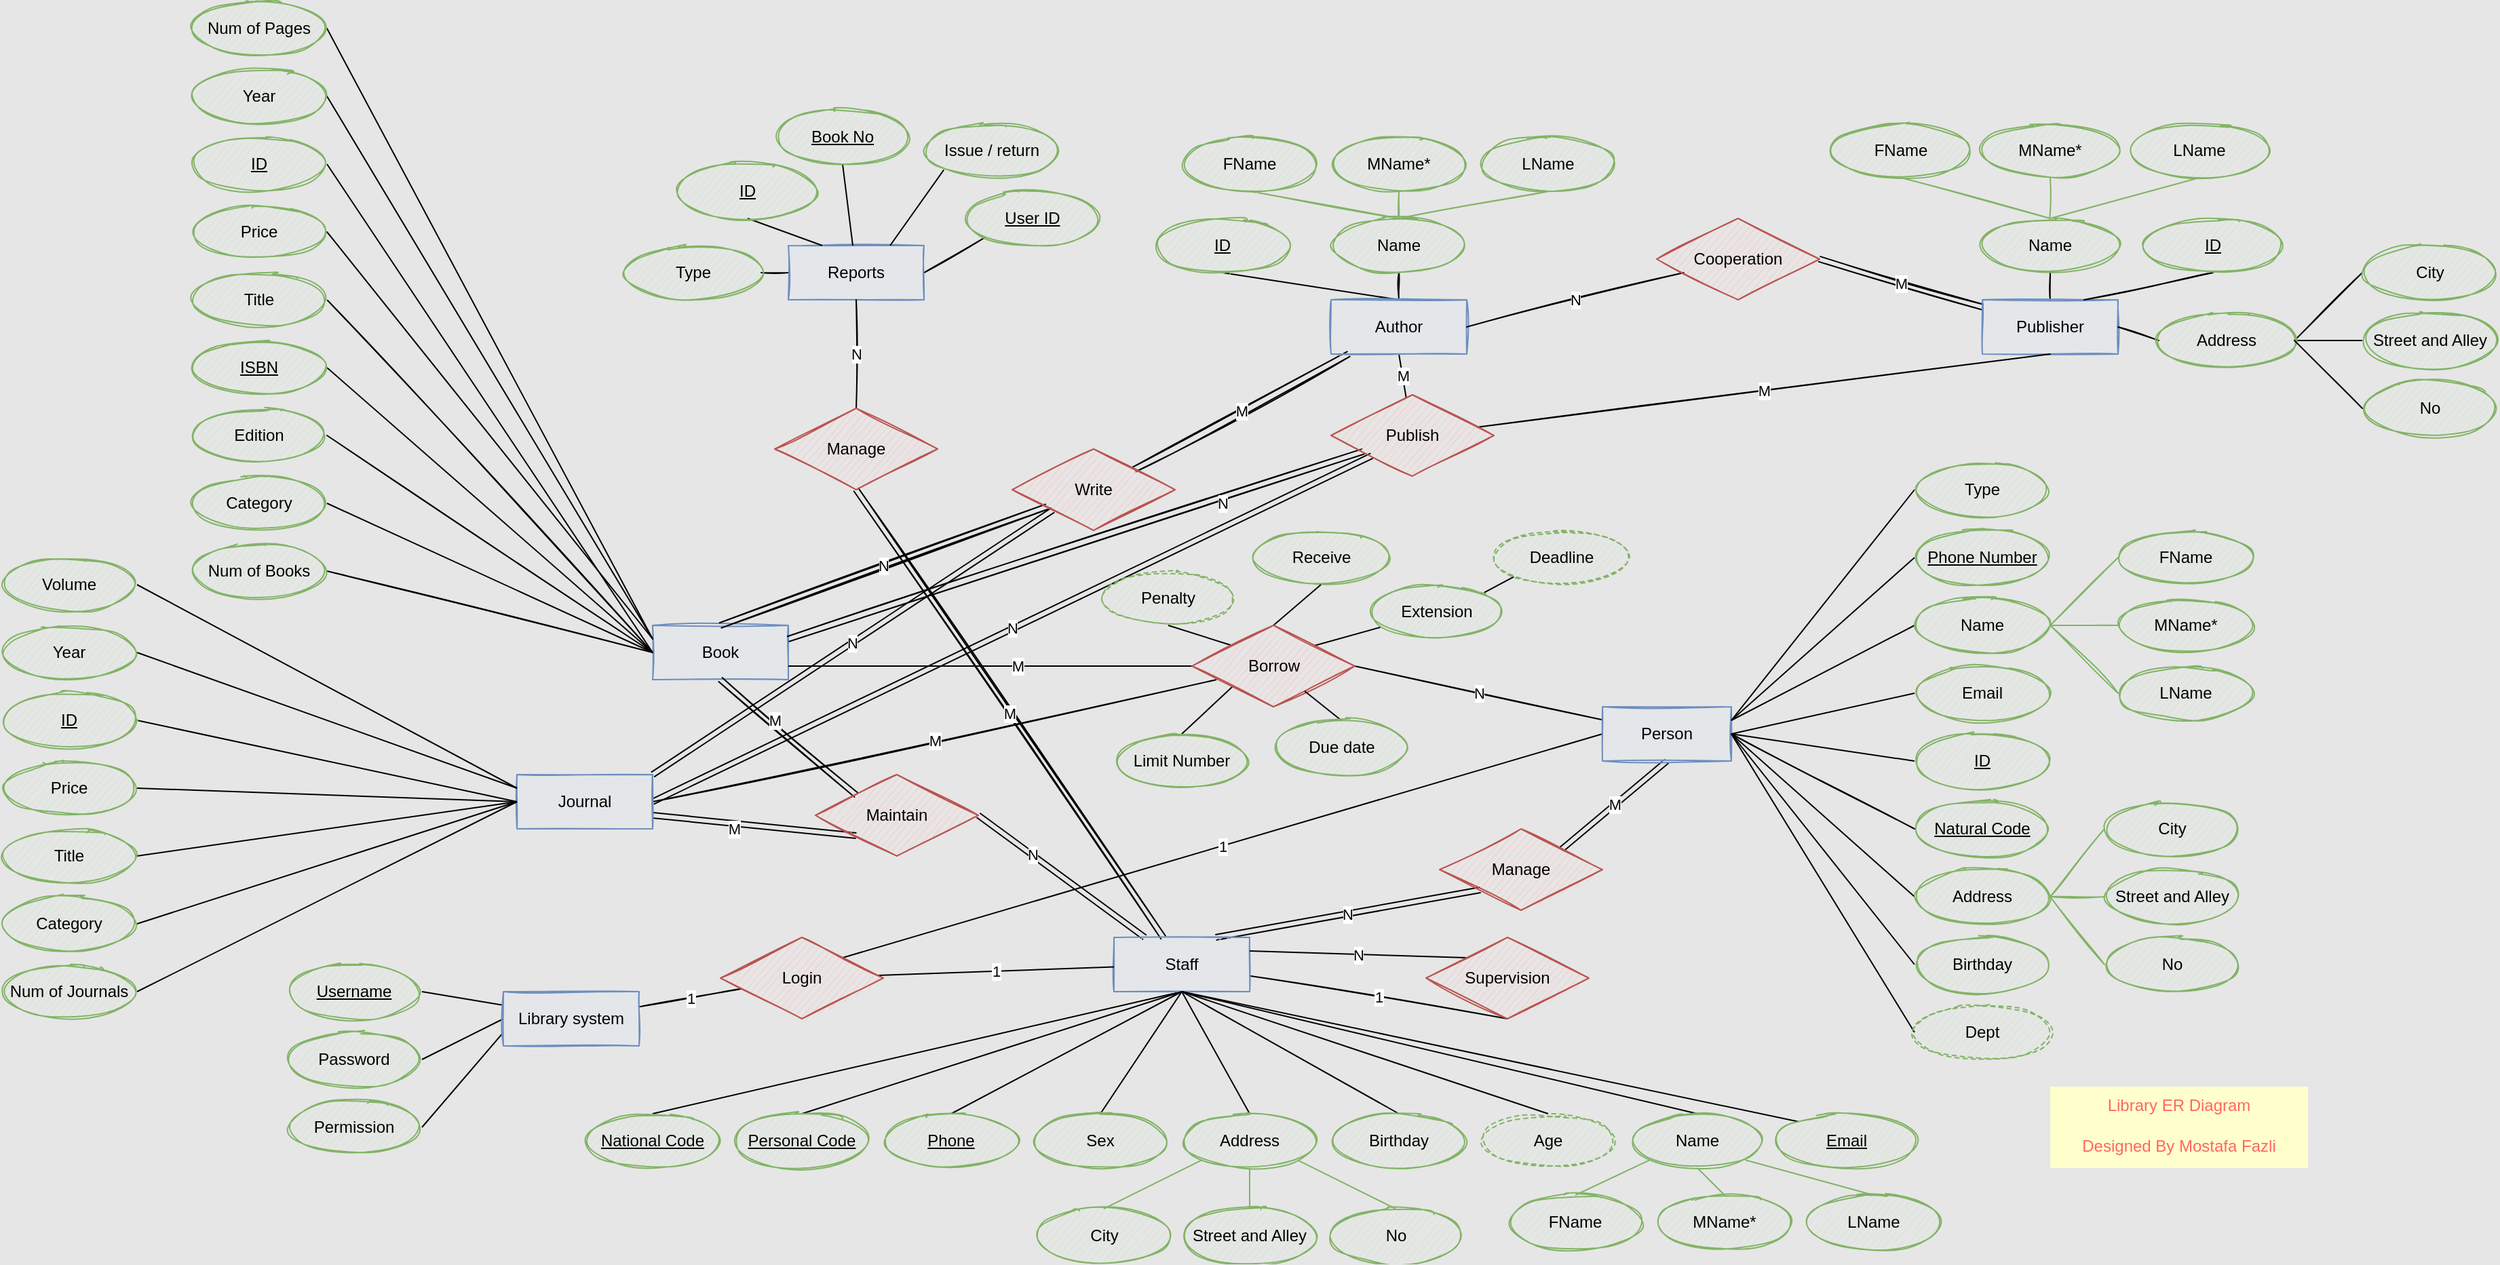 <mxfile version="15.6.2" type="device"><diagram id="R2lEEEUBdFMjLlhIrx00" name="Page-1"><mxGraphModel dx="1693" dy="1596" grid="1" gridSize="10" guides="1" tooltips="1" connect="1" arrows="1" fold="1" page="1" pageScale="1" pageWidth="850" pageHeight="1100" background="#E6E6E6" math="0" shadow="0" extFonts="Permanent Marker^https://fonts.googleapis.com/css?family=Permanent+Marker"><root><mxCell id="0"/><mxCell id="1" parent="0"/><mxCell id="DFLM-k4P7hK7lNI4Lo_S-1" value="Book" style="whiteSpace=wrap;html=1;align=center;sketch=1;fillColor=#dae8fc;strokeColor=#6c8ebf;" parent="1" vertex="1"><mxGeometry x="40" y="240" width="100" height="40" as="geometry"/></mxCell><mxCell id="bKHJ3m0H5U_MmS5rH-23-27" value="N" style="edgeStyle=none;rounded=0;orthogonalLoop=1;jettySize=auto;html=1;entryX=1;entryY=0.5;entryDx=0;entryDy=0;endArrow=none;endFill=0;sketch=1;" parent="1" source="DFLM-k4P7hK7lNI4Lo_S-2" target="bKHJ3m0H5U_MmS5rH-23-20" edge="1"><mxGeometry relative="1" as="geometry"/></mxCell><mxCell id="lSFwDGW38L2-zYlzgxB3-3" style="edgeStyle=none;rounded=0;orthogonalLoop=1;jettySize=auto;html=1;exitX=1;exitY=0.5;exitDx=0;exitDy=0;entryX=0;entryY=0.5;entryDx=0;entryDy=0;endArrow=none;endFill=0;sketch=0;" parent="1" source="DFLM-k4P7hK7lNI4Lo_S-2" target="DFLM-k4P7hK7lNI4Lo_S-37" edge="1"><mxGeometry relative="1" as="geometry"/></mxCell><mxCell id="lSFwDGW38L2-zYlzgxB3-4" style="edgeStyle=none;rounded=0;orthogonalLoop=1;jettySize=auto;html=1;exitX=1;exitY=0.5;exitDx=0;exitDy=0;entryX=0;entryY=0.5;entryDx=0;entryDy=0;endArrow=none;endFill=0;sketch=0;" parent="1" source="DFLM-k4P7hK7lNI4Lo_S-2" target="DFLM-k4P7hK7lNI4Lo_S-38" edge="1"><mxGeometry relative="1" as="geometry"/></mxCell><mxCell id="lSFwDGW38L2-zYlzgxB3-109" value="1" style="edgeStyle=none;rounded=0;orthogonalLoop=1;jettySize=auto;html=1;exitX=0;exitY=0.5;exitDx=0;exitDy=0;entryX=1;entryY=0;entryDx=0;entryDy=0;endArrow=none;endFill=0;strokeColor=default;sketch=0;" parent="1" source="DFLM-k4P7hK7lNI4Lo_S-2" target="lSFwDGW38L2-zYlzgxB3-62" edge="1"><mxGeometry relative="1" as="geometry"/></mxCell><mxCell id="SyWqqKaePd3t0ZBRJv21-16" value="M" style="edgeStyle=none;shape=link;rounded=0;sketch=0;orthogonalLoop=1;jettySize=auto;html=1;exitX=0.5;exitY=1;exitDx=0;exitDy=0;entryX=1;entryY=0;entryDx=0;entryDy=0;endArrow=none;endFill=0;" edge="1" parent="1" source="DFLM-k4P7hK7lNI4Lo_S-2" target="SyWqqKaePd3t0ZBRJv21-14"><mxGeometry relative="1" as="geometry"/></mxCell><mxCell id="DFLM-k4P7hK7lNI4Lo_S-2" value="Person" style="whiteSpace=wrap;html=1;align=center;sketch=1;fillColor=#dae8fc;strokeColor=#6c8ebf;" parent="1" vertex="1"><mxGeometry x="740" y="300" width="95" height="40" as="geometry"/></mxCell><mxCell id="bKHJ3m0H5U_MmS5rH-23-30" value="1" style="edgeStyle=none;rounded=0;orthogonalLoop=1;jettySize=auto;html=1;entryX=0.5;entryY=1;entryDx=0;entryDy=0;endArrow=none;endFill=0;sketch=1;" parent="1" source="DFLM-k4P7hK7lNI4Lo_S-3" target="DFLM-k4P7hK7lNI4Lo_S-26" edge="1"><mxGeometry relative="1" as="geometry"/></mxCell><mxCell id="bKHJ3m0H5U_MmS5rH-23-36" value="N" style="edgeStyle=none;rounded=0;orthogonalLoop=1;jettySize=auto;html=1;entryX=1;entryY=0.5;entryDx=0;entryDy=0;endArrow=none;endFill=0;sketch=0;shape=link;" parent="1" source="DFLM-k4P7hK7lNI4Lo_S-3" target="bKHJ3m0H5U_MmS5rH-23-35" edge="1"><mxGeometry x="0.343" y="1" relative="1" as="geometry"><mxPoint y="-1" as="offset"/></mxGeometry></mxCell><mxCell id="bKHJ3m0H5U_MmS5rH-23-38" value="M" style="edgeStyle=none;rounded=0;orthogonalLoop=1;jettySize=auto;html=1;entryX=0.5;entryY=1;entryDx=0;entryDy=0;endArrow=none;endFill=0;shape=link;sketch=1;" parent="1" source="DFLM-k4P7hK7lNI4Lo_S-3" target="bKHJ3m0H5U_MmS5rH-23-34" edge="1"><mxGeometry relative="1" as="geometry"/></mxCell><mxCell id="lSFwDGW38L2-zYlzgxB3-47" style="edgeStyle=none;rounded=0;orthogonalLoop=1;jettySize=auto;html=1;exitX=0.5;exitY=1;exitDx=0;exitDy=0;entryX=0.5;entryY=0;entryDx=0;entryDy=0;endArrow=none;endFill=0;sketch=0;" parent="1" source="DFLM-k4P7hK7lNI4Lo_S-3" target="DFLM-k4P7hK7lNI4Lo_S-14" edge="1"><mxGeometry relative="1" as="geometry"/></mxCell><mxCell id="SyWqqKaePd3t0ZBRJv21-15" value="N" style="edgeStyle=none;shape=link;rounded=0;sketch=0;orthogonalLoop=1;jettySize=auto;html=1;exitX=0.75;exitY=0;exitDx=0;exitDy=0;entryX=0;entryY=1;entryDx=0;entryDy=0;endArrow=none;endFill=0;" edge="1" parent="1" source="DFLM-k4P7hK7lNI4Lo_S-3" target="SyWqqKaePd3t0ZBRJv21-14"><mxGeometry relative="1" as="geometry"/></mxCell><mxCell id="DFLM-k4P7hK7lNI4Lo_S-3" value="Staff" style="whiteSpace=wrap;html=1;align=center;sketch=1;fillColor=#dae8fc;strokeColor=#6c8ebf;" parent="1" vertex="1"><mxGeometry x="380" y="470" width="100" height="40" as="geometry"/></mxCell><mxCell id="bKHJ3m0H5U_MmS5rH-23-25" value="M" style="edgeStyle=none;rounded=0;orthogonalLoop=1;jettySize=auto;html=1;entryX=1;entryY=0.5;entryDx=0;entryDy=0;endArrow=none;endFill=0;shape=link;sketch=1;" parent="1" source="DFLM-k4P7hK7lNI4Lo_S-5" target="bKHJ3m0H5U_MmS5rH-23-21" edge="1"><mxGeometry relative="1" as="geometry"/></mxCell><mxCell id="lSFwDGW38L2-zYlzgxB3-21" style="edgeStyle=none;rounded=0;orthogonalLoop=1;jettySize=auto;html=1;exitX=0.5;exitY=0;exitDx=0;exitDy=0;entryX=0.5;entryY=1;entryDx=0;entryDy=0;endArrow=none;endFill=0;sketch=1;" parent="1" source="DFLM-k4P7hK7lNI4Lo_S-5" target="bKHJ3m0H5U_MmS5rH-23-1" edge="1"><mxGeometry relative="1" as="geometry"/></mxCell><mxCell id="DFLM-k4P7hK7lNI4Lo_S-5" value="Publisher" style="whiteSpace=wrap;html=1;align=center;sketch=1;fillColor=#dae8fc;strokeColor=#6c8ebf;" parent="1" vertex="1"><mxGeometry x="1020" width="100" height="40" as="geometry"/></mxCell><mxCell id="lSFwDGW38L2-zYlzgxB3-28" style="edgeStyle=none;rounded=0;orthogonalLoop=1;jettySize=auto;html=1;exitX=0;exitY=0.5;exitDx=0;exitDy=0;entryX=1;entryY=0.5;entryDx=0;entryDy=0;endArrow=none;endFill=0;sketch=1;" parent="1" source="DFLM-k4P7hK7lNI4Lo_S-6" target="bKHJ3m0H5U_MmS5rH-23-13" edge="1"><mxGeometry relative="1" as="geometry"/></mxCell><mxCell id="lSFwDGW38L2-zYlzgxB3-106" style="edgeStyle=none;rounded=0;orthogonalLoop=1;jettySize=auto;html=1;exitX=1;exitY=0.5;exitDx=0;exitDy=0;entryX=0;entryY=1;entryDx=0;entryDy=0;endArrow=none;endFill=0;strokeColor=default;sketch=1;" parent="1" source="DFLM-k4P7hK7lNI4Lo_S-6" target="lSFwDGW38L2-zYlzgxB3-107" edge="1"><mxGeometry relative="1" as="geometry"><mxPoint x="260" y="-50" as="targetPoint"/></mxGeometry></mxCell><mxCell id="DFLM-k4P7hK7lNI4Lo_S-6" value="Reports" style="whiteSpace=wrap;html=1;align=center;sketch=1;fillColor=#dae8fc;strokeColor=#6c8ebf;" parent="1" vertex="1"><mxGeometry x="140" y="-40" width="100" height="40" as="geometry"/></mxCell><mxCell id="bKHJ3m0H5U_MmS5rH-23-31" value="M" style="edgeStyle=none;rounded=0;orthogonalLoop=1;jettySize=auto;html=1;entryX=1;entryY=0;entryDx=0;entryDy=0;endArrow=none;endFill=0;shape=link;sketch=1;" parent="1" source="DFLM-k4P7hK7lNI4Lo_S-8" target="bKHJ3m0H5U_MmS5rH-23-19" edge="1"><mxGeometry relative="1" as="geometry"/></mxCell><mxCell id="lSFwDGW38L2-zYlzgxB3-16" style="edgeStyle=none;rounded=0;orthogonalLoop=1;jettySize=auto;html=1;exitX=0.5;exitY=0;exitDx=0;exitDy=0;entryX=0.5;entryY=1;entryDx=0;entryDy=0;endArrow=none;endFill=0;sketch=0;" parent="1" source="DFLM-k4P7hK7lNI4Lo_S-8" target="DFLM-k4P7hK7lNI4Lo_S-53" edge="1"><mxGeometry relative="1" as="geometry"/></mxCell><mxCell id="lSFwDGW38L2-zYlzgxB3-17" style="edgeStyle=none;rounded=0;orthogonalLoop=1;jettySize=auto;html=1;exitX=0.5;exitY=0;exitDx=0;exitDy=0;entryX=0.5;entryY=1;entryDx=0;entryDy=0;endArrow=none;endFill=0;sketch=1;" parent="1" source="DFLM-k4P7hK7lNI4Lo_S-8" target="DFLM-k4P7hK7lNI4Lo_S-49" edge="1"><mxGeometry relative="1" as="geometry"/></mxCell><mxCell id="SyWqqKaePd3t0ZBRJv21-1" value="M" style="rounded=0;orthogonalLoop=1;jettySize=auto;html=1;exitX=0.5;exitY=1;exitDx=0;exitDy=0;endArrow=none;endFill=0;" edge="1" parent="1" source="DFLM-k4P7hK7lNI4Lo_S-8" target="bKHJ3m0H5U_MmS5rH-23-22"><mxGeometry relative="1" as="geometry"/></mxCell><mxCell id="DFLM-k4P7hK7lNI4Lo_S-8" value="Author" style="whiteSpace=wrap;html=1;align=center;sketch=1;fillColor=#dae8fc;strokeColor=#6c8ebf;" parent="1" vertex="1"><mxGeometry x="540" width="100" height="40" as="geometry"/></mxCell><mxCell id="lSFwDGW38L2-zYlzgxB3-54" style="edgeStyle=none;rounded=0;orthogonalLoop=1;jettySize=auto;html=1;exitX=0.5;exitY=0;exitDx=0;exitDy=0;entryX=0.5;entryY=1;entryDx=0;entryDy=0;endArrow=none;endFill=0;sketch=0;" parent="1" source="DFLM-k4P7hK7lNI4Lo_S-9" target="DFLM-k4P7hK7lNI4Lo_S-3" edge="1"><mxGeometry relative="1" as="geometry"/></mxCell><mxCell id="DFLM-k4P7hK7lNI4Lo_S-9" value="Name" style="ellipse;whiteSpace=wrap;html=1;align=center;sketch=1;fillColor=#d5e8d4;strokeColor=#82b366;" parent="1" vertex="1"><mxGeometry x="760" y="600" width="100" height="40" as="geometry"/></mxCell><mxCell id="lSFwDGW38L2-zYlzgxB3-48" style="edgeStyle=none;rounded=0;orthogonalLoop=1;jettySize=auto;html=1;exitX=0.5;exitY=0;exitDx=0;exitDy=0;entryX=0.5;entryY=1;entryDx=0;entryDy=0;endArrow=none;endFill=0;sketch=1;" parent="1" source="DFLM-k4P7hK7lNI4Lo_S-10" target="DFLM-k4P7hK7lNI4Lo_S-3" edge="1"><mxGeometry relative="1" as="geometry"/></mxCell><mxCell id="DFLM-k4P7hK7lNI4Lo_S-10" value="Personal Code" style="ellipse;whiteSpace=wrap;html=1;align=center;fontStyle=4;sketch=1;fillColor=#d5e8d4;strokeColor=#82b366;" parent="1" vertex="1"><mxGeometry x="100" y="600" width="100" height="40" as="geometry"/></mxCell><mxCell id="lSFwDGW38L2-zYlzgxB3-53" style="edgeStyle=none;rounded=0;orthogonalLoop=1;jettySize=auto;html=1;exitX=0.5;exitY=0;exitDx=0;exitDy=0;endArrow=none;endFill=0;sketch=0;" parent="1" source="DFLM-k4P7hK7lNI4Lo_S-11" edge="1"><mxGeometry relative="1" as="geometry"><mxPoint x="430" y="510" as="targetPoint"/></mxGeometry></mxCell><mxCell id="DFLM-k4P7hK7lNI4Lo_S-11" value="Age" style="ellipse;whiteSpace=wrap;html=1;align=center;dashed=1;sketch=1;fillColor=#d5e8d4;strokeColor=#82b366;" parent="1" vertex="1"><mxGeometry x="650" y="600" width="100" height="40" as="geometry"/></mxCell><mxCell id="DFLM-k4P7hK7lNI4Lo_S-14" value="National Code" style="ellipse;whiteSpace=wrap;html=1;align=center;fontStyle=4;sketch=1;fillColor=#d5e8d4;strokeColor=#82b366;" parent="1" vertex="1"><mxGeometry x="-10" y="600" width="100" height="40" as="geometry"/></mxCell><mxCell id="lSFwDGW38L2-zYlzgxB3-49" style="edgeStyle=none;rounded=0;orthogonalLoop=1;jettySize=auto;html=1;exitX=0.5;exitY=0;exitDx=0;exitDy=0;endArrow=none;endFill=0;sketch=0;" parent="1" source="DFLM-k4P7hK7lNI4Lo_S-15" edge="1"><mxGeometry relative="1" as="geometry"><mxPoint x="430" y="510" as="targetPoint"/></mxGeometry></mxCell><mxCell id="DFLM-k4P7hK7lNI4Lo_S-15" value="Phone" style="ellipse;whiteSpace=wrap;html=1;align=center;fontStyle=4;sketch=1;fillColor=#d5e8d4;strokeColor=#82b366;" parent="1" vertex="1"><mxGeometry x="210" y="600" width="100" height="40" as="geometry"/></mxCell><mxCell id="lSFwDGW38L2-zYlzgxB3-51" style="edgeStyle=none;rounded=0;orthogonalLoop=1;jettySize=auto;html=1;exitX=0.5;exitY=0;exitDx=0;exitDy=0;entryX=0.5;entryY=1;entryDx=0;entryDy=0;endArrow=none;endFill=0;sketch=0;" parent="1" source="DFLM-k4P7hK7lNI4Lo_S-16" target="DFLM-k4P7hK7lNI4Lo_S-3" edge="1"><mxGeometry relative="1" as="geometry"/></mxCell><mxCell id="DFLM-k4P7hK7lNI4Lo_S-16" value="Address" style="ellipse;whiteSpace=wrap;html=1;align=center;sketch=1;fillColor=#d5e8d4;strokeColor=#82b366;" parent="1" vertex="1"><mxGeometry x="430" y="600" width="100" height="40" as="geometry"/></mxCell><mxCell id="lSFwDGW38L2-zYlzgxB3-52" style="edgeStyle=none;rounded=0;orthogonalLoop=1;jettySize=auto;html=1;exitX=0.5;exitY=0;exitDx=0;exitDy=0;entryX=0.5;entryY=1;entryDx=0;entryDy=0;endArrow=none;endFill=0;sketch=0;" parent="1" source="DFLM-k4P7hK7lNI4Lo_S-17" target="DFLM-k4P7hK7lNI4Lo_S-3" edge="1"><mxGeometry relative="1" as="geometry"/></mxCell><mxCell id="DFLM-k4P7hK7lNI4Lo_S-17" value="Birthday" style="ellipse;whiteSpace=wrap;html=1;align=center;sketch=1;fillColor=#d5e8d4;strokeColor=#82b366;" parent="1" vertex="1"><mxGeometry x="540" y="600" width="100" height="40" as="geometry"/></mxCell><mxCell id="lSFwDGW38L2-zYlzgxB3-50" style="edgeStyle=none;rounded=0;orthogonalLoop=1;jettySize=auto;html=1;exitX=0.5;exitY=0;exitDx=0;exitDy=0;entryX=0.5;entryY=1;entryDx=0;entryDy=0;endArrow=none;endFill=0;sketch=0;" parent="1" source="DFLM-k4P7hK7lNI4Lo_S-19" target="DFLM-k4P7hK7lNI4Lo_S-3" edge="1"><mxGeometry relative="1" as="geometry"/></mxCell><mxCell id="DFLM-k4P7hK7lNI4Lo_S-19" value="Sex" style="ellipse;whiteSpace=wrap;html=1;align=center;sketch=1;fillColor=#d5e8d4;strokeColor=#82b366;" parent="1" vertex="1"><mxGeometry x="320" y="600" width="100" height="40" as="geometry"/></mxCell><mxCell id="lSFwDGW38L2-zYlzgxB3-60" style="edgeStyle=none;rounded=0;orthogonalLoop=1;jettySize=auto;html=1;exitX=0.5;exitY=0;exitDx=0;exitDy=0;entryX=0.5;entryY=1;entryDx=0;entryDy=0;endArrow=none;endFill=0;sketch=0;fillColor=#d5e8d4;strokeColor=#82b366;" parent="1" source="DFLM-k4P7hK7lNI4Lo_S-20" target="DFLM-k4P7hK7lNI4Lo_S-9" edge="1"><mxGeometry relative="1" as="geometry"/></mxCell><mxCell id="DFLM-k4P7hK7lNI4Lo_S-20" value="MName*" style="ellipse;whiteSpace=wrap;html=1;align=center;sketch=1;fillColor=#d5e8d4;strokeColor=#82b366;" parent="1" vertex="1"><mxGeometry x="780" y="660" width="100" height="40" as="geometry"/></mxCell><mxCell id="lSFwDGW38L2-zYlzgxB3-59" style="edgeStyle=none;rounded=0;orthogonalLoop=1;jettySize=auto;html=1;exitX=0.5;exitY=0;exitDx=0;exitDy=0;entryX=0;entryY=1;entryDx=0;entryDy=0;endArrow=none;endFill=0;sketch=0;fillColor=#d5e8d4;strokeColor=#82b366;" parent="1" source="DFLM-k4P7hK7lNI4Lo_S-21" target="DFLM-k4P7hK7lNI4Lo_S-9" edge="1"><mxGeometry relative="1" as="geometry"/></mxCell><mxCell id="DFLM-k4P7hK7lNI4Lo_S-21" value="FName" style="ellipse;whiteSpace=wrap;html=1;align=center;sketch=1;fillColor=#d5e8d4;strokeColor=#82b366;" parent="1" vertex="1"><mxGeometry x="670" y="660" width="100" height="40" as="geometry"/></mxCell><mxCell id="lSFwDGW38L2-zYlzgxB3-61" style="edgeStyle=none;rounded=0;orthogonalLoop=1;jettySize=auto;html=1;exitX=0.5;exitY=0;exitDx=0;exitDy=0;entryX=1;entryY=1;entryDx=0;entryDy=0;endArrow=none;endFill=0;sketch=0;fillColor=#d5e8d4;strokeColor=#82b366;" parent="1" source="DFLM-k4P7hK7lNI4Lo_S-22" target="DFLM-k4P7hK7lNI4Lo_S-9" edge="1"><mxGeometry relative="1" as="geometry"/></mxCell><mxCell id="DFLM-k4P7hK7lNI4Lo_S-22" value="LName" style="ellipse;whiteSpace=wrap;html=1;align=center;sketch=1;fillColor=#d5e8d4;strokeColor=#82b366;" parent="1" vertex="1"><mxGeometry x="890" y="660" width="100" height="40" as="geometry"/></mxCell><mxCell id="lSFwDGW38L2-zYlzgxB3-56" style="edgeStyle=none;rounded=0;orthogonalLoop=1;jettySize=auto;html=1;exitX=0.5;exitY=0;exitDx=0;exitDy=0;entryX=0;entryY=1;entryDx=0;entryDy=0;endArrow=none;endFill=0;sketch=0;fillColor=#d5e8d4;strokeColor=#82b366;" parent="1" source="DFLM-k4P7hK7lNI4Lo_S-23" target="DFLM-k4P7hK7lNI4Lo_S-16" edge="1"><mxGeometry relative="1" as="geometry"/></mxCell><mxCell id="DFLM-k4P7hK7lNI4Lo_S-23" value="City" style="ellipse;whiteSpace=wrap;html=1;align=center;sketch=1;fillColor=#d5e8d4;strokeColor=#82b366;" parent="1" vertex="1"><mxGeometry x="322.5" y="670" width="100" height="40" as="geometry"/></mxCell><mxCell id="lSFwDGW38L2-zYlzgxB3-58" style="edgeStyle=none;rounded=0;orthogonalLoop=1;jettySize=auto;html=1;exitX=0.5;exitY=0;exitDx=0;exitDy=0;entryX=1;entryY=1;entryDx=0;entryDy=0;endArrow=none;endFill=0;sketch=0;fillColor=#d5e8d4;strokeColor=#82b366;" parent="1" source="DFLM-k4P7hK7lNI4Lo_S-24" target="DFLM-k4P7hK7lNI4Lo_S-16" edge="1"><mxGeometry relative="1" as="geometry"/></mxCell><mxCell id="DFLM-k4P7hK7lNI4Lo_S-24" value="No" style="ellipse;whiteSpace=wrap;html=1;align=center;sketch=1;fillColor=#d5e8d4;strokeColor=#82b366;" parent="1" vertex="1"><mxGeometry x="537.5" y="670" width="100" height="40" as="geometry"/></mxCell><mxCell id="lSFwDGW38L2-zYlzgxB3-57" style="edgeStyle=none;rounded=0;orthogonalLoop=1;jettySize=auto;html=1;exitX=0.5;exitY=0;exitDx=0;exitDy=0;entryX=0.5;entryY=1;entryDx=0;entryDy=0;endArrow=none;endFill=0;sketch=0;fillColor=#d5e8d4;strokeColor=#82b366;" parent="1" source="DFLM-k4P7hK7lNI4Lo_S-25" target="DFLM-k4P7hK7lNI4Lo_S-16" edge="1"><mxGeometry relative="1" as="geometry"/></mxCell><mxCell id="DFLM-k4P7hK7lNI4Lo_S-25" value="Street and Alley" style="ellipse;whiteSpace=wrap;html=1;align=center;sketch=1;fillColor=#d5e8d4;strokeColor=#82b366;" parent="1" vertex="1"><mxGeometry x="430" y="670" width="100" height="40" as="geometry"/></mxCell><mxCell id="SyWqqKaePd3t0ZBRJv21-2" value="N" style="edgeStyle=none;rounded=0;sketch=0;orthogonalLoop=1;jettySize=auto;html=1;exitX=0;exitY=0;exitDx=0;exitDy=0;entryX=1;entryY=0.25;entryDx=0;entryDy=0;endArrow=none;endFill=0;" edge="1" parent="1" source="DFLM-k4P7hK7lNI4Lo_S-26" target="DFLM-k4P7hK7lNI4Lo_S-3"><mxGeometry relative="1" as="geometry"/></mxCell><mxCell id="DFLM-k4P7hK7lNI4Lo_S-26" value="Supervision" style="shape=rhombus;perimeter=rhombusPerimeter;whiteSpace=wrap;html=1;align=center;sketch=1;fillColor=#f8cecc;strokeColor=#b85450;" parent="1" vertex="1"><mxGeometry x="610" y="470" width="120" height="60" as="geometry"/></mxCell><mxCell id="lSFwDGW38L2-zYlzgxB3-118" style="edgeStyle=none;rounded=0;orthogonalLoop=1;jettySize=auto;html=1;exitX=1;exitY=0.5;exitDx=0;exitDy=0;endArrow=none;endFill=0;strokeColor=default;sketch=1;" parent="1" source="DFLM-k4P7hK7lNI4Lo_S-27" edge="1"><mxGeometry relative="1" as="geometry"><mxPoint x="40" y="250" as="targetPoint"/></mxGeometry></mxCell><mxCell id="DFLM-k4P7hK7lNI4Lo_S-27" value="Price" style="ellipse;whiteSpace=wrap;html=1;align=center;sketch=1;fillColor=#d5e8d4;strokeColor=#82b366;" parent="1" vertex="1"><mxGeometry x="-300" y="-70" width="100" height="40" as="geometry"/></mxCell><mxCell id="lSFwDGW38L2-zYlzgxB3-40" style="edgeStyle=none;rounded=0;orthogonalLoop=1;jettySize=auto;html=1;exitX=1;exitY=0.5;exitDx=0;exitDy=0;entryX=0;entryY=0.5;entryDx=0;entryDy=0;endArrow=none;endFill=0;sketch=1;" parent="1" source="DFLM-k4P7hK7lNI4Lo_S-28" target="DFLM-k4P7hK7lNI4Lo_S-1" edge="1"><mxGeometry relative="1" as="geometry"/></mxCell><mxCell id="DFLM-k4P7hK7lNI4Lo_S-28" value="Title" style="ellipse;whiteSpace=wrap;html=1;align=center;sketch=1;fillColor=#d5e8d4;strokeColor=#82b366;" parent="1" vertex="1"><mxGeometry x="-300" y="-20" width="100" height="40" as="geometry"/></mxCell><mxCell id="lSFwDGW38L2-zYlzgxB3-41" style="edgeStyle=none;rounded=0;orthogonalLoop=1;jettySize=auto;html=1;exitX=1;exitY=0.5;exitDx=0;exitDy=0;entryX=0;entryY=0.5;entryDx=0;entryDy=0;endArrow=none;endFill=0;sketch=0;" parent="1" source="DFLM-k4P7hK7lNI4Lo_S-29" target="DFLM-k4P7hK7lNI4Lo_S-1" edge="1"><mxGeometry relative="1" as="geometry"/></mxCell><mxCell id="DFLM-k4P7hK7lNI4Lo_S-29" value="ISBN" style="ellipse;whiteSpace=wrap;html=1;align=center;fontStyle=4;sketch=1;fillColor=#d5e8d4;strokeColor=#82b366;" parent="1" vertex="1"><mxGeometry x="-300" y="30" width="100" height="40" as="geometry"/></mxCell><mxCell id="lSFwDGW38L2-zYlzgxB3-42" style="edgeStyle=none;rounded=0;orthogonalLoop=1;jettySize=auto;html=1;exitX=1;exitY=0.5;exitDx=0;exitDy=0;entryX=0;entryY=0.5;entryDx=0;entryDy=0;endArrow=none;endFill=0;sketch=1;" parent="1" source="DFLM-k4P7hK7lNI4Lo_S-30" target="DFLM-k4P7hK7lNI4Lo_S-1" edge="1"><mxGeometry relative="1" as="geometry"/></mxCell><mxCell id="DFLM-k4P7hK7lNI4Lo_S-30" value="Edition" style="ellipse;whiteSpace=wrap;html=1;align=center;sketch=1;fillColor=#d5e8d4;strokeColor=#82b366;" parent="1" vertex="1"><mxGeometry x="-300" y="80" width="100" height="40" as="geometry"/></mxCell><mxCell id="lSFwDGW38L2-zYlzgxB3-44" style="edgeStyle=none;rounded=0;orthogonalLoop=1;jettySize=auto;html=1;exitX=1;exitY=0.5;exitDx=0;exitDy=0;entryX=0;entryY=0.5;entryDx=0;entryDy=0;endArrow=none;endFill=0;sketch=0;" parent="1" source="DFLM-k4P7hK7lNI4Lo_S-32" target="DFLM-k4P7hK7lNI4Lo_S-1" edge="1"><mxGeometry relative="1" as="geometry"/></mxCell><mxCell id="DFLM-k4P7hK7lNI4Lo_S-32" value="Category" style="ellipse;whiteSpace=wrap;html=1;align=center;sketch=1;fillColor=#d5e8d4;strokeColor=#82b366;" parent="1" vertex="1"><mxGeometry x="-300" y="130" width="100" height="40" as="geometry"/></mxCell><mxCell id="lSFwDGW38L2-zYlzgxB3-38" style="edgeStyle=none;rounded=0;orthogonalLoop=1;jettySize=auto;html=1;exitX=1;exitY=0.5;exitDx=0;exitDy=0;entryX=0;entryY=0.5;entryDx=0;entryDy=0;endArrow=none;endFill=0;sketch=0;" parent="1" source="DFLM-k4P7hK7lNI4Lo_S-33" target="DFLM-k4P7hK7lNI4Lo_S-1" edge="1"><mxGeometry relative="1" as="geometry"/></mxCell><mxCell id="DFLM-k4P7hK7lNI4Lo_S-33" value="ID" style="ellipse;whiteSpace=wrap;html=1;align=center;fontStyle=4;sketch=1;fillColor=#d5e8d4;strokeColor=#82b366;" parent="1" vertex="1"><mxGeometry x="-300" y="-120" width="100" height="40" as="geometry"/></mxCell><mxCell id="lSFwDGW38L2-zYlzgxB3-37" style="edgeStyle=none;rounded=0;orthogonalLoop=1;jettySize=auto;html=1;exitX=1;exitY=0.5;exitDx=0;exitDy=0;entryX=0;entryY=0.25;entryDx=0;entryDy=0;endArrow=none;endFill=0;sketch=1;" parent="1" source="DFLM-k4P7hK7lNI4Lo_S-34" target="DFLM-k4P7hK7lNI4Lo_S-1" edge="1"><mxGeometry relative="1" as="geometry"/></mxCell><mxCell id="DFLM-k4P7hK7lNI4Lo_S-34" value="Year" style="ellipse;whiteSpace=wrap;html=1;align=center;sketch=1;fillColor=#d5e8d4;strokeColor=#82b366;" parent="1" vertex="1"><mxGeometry x="-300" y="-170" width="100" height="40" as="geometry"/></mxCell><mxCell id="lSFwDGW38L2-zYlzgxB3-36" style="edgeStyle=none;rounded=0;orthogonalLoop=1;jettySize=auto;html=1;exitX=1;exitY=0.5;exitDx=0;exitDy=0;entryX=0;entryY=0.25;entryDx=0;entryDy=0;endArrow=none;endFill=0;sketch=1;" parent="1" source="DFLM-k4P7hK7lNI4Lo_S-35" target="DFLM-k4P7hK7lNI4Lo_S-1" edge="1"><mxGeometry relative="1" as="geometry"/></mxCell><mxCell id="DFLM-k4P7hK7lNI4Lo_S-35" value="Num of Pages" style="ellipse;whiteSpace=wrap;html=1;align=center;sketch=1;fillColor=#d5e8d4;strokeColor=#82b366;" parent="1" vertex="1"><mxGeometry x="-300" y="-220" width="100" height="40" as="geometry"/></mxCell><mxCell id="lSFwDGW38L2-zYlzgxB3-2" style="edgeStyle=none;rounded=0;orthogonalLoop=1;jettySize=auto;html=1;exitX=0;exitY=0.5;exitDx=0;exitDy=0;entryX=1;entryY=0.25;entryDx=0;entryDy=0;endArrow=none;endFill=0;sketch=0;" parent="1" source="DFLM-k4P7hK7lNI4Lo_S-36" target="DFLM-k4P7hK7lNI4Lo_S-2" edge="1"><mxGeometry relative="1" as="geometry"/></mxCell><mxCell id="lSFwDGW38L2-zYlzgxB3-10" style="edgeStyle=none;rounded=0;orthogonalLoop=1;jettySize=auto;html=1;exitX=1;exitY=0.5;exitDx=0;exitDy=0;entryX=0;entryY=0.5;entryDx=0;entryDy=0;endArrow=none;endFill=0;sketch=1;fillColor=#d5e8d4;strokeColor=#82b366;" parent="1" source="DFLM-k4P7hK7lNI4Lo_S-36" target="DFLM-k4P7hK7lNI4Lo_S-44" edge="1"><mxGeometry relative="1" as="geometry"/></mxCell><mxCell id="DFLM-k4P7hK7lNI4Lo_S-36" value="Name&lt;span style=&quot;color: rgba(0 , 0 , 0 , 0) ; font-family: monospace ; font-size: 0px&quot;&gt;%3CmxGraphModel%3E%3Croot%3E%3CmxCell%20id%3D%220%22%2F%3E%3CmxCell%20id%3D%221%22%20parent%3D%220%22%2F%3E%3CmxCell%20id%3D%222%22%20value%3D%22Year%22%20style%3D%22ellipse%3BwhiteSpace%3Dwrap%3Bhtml%3D1%3Balign%3Dcenter%3B%22%20vertex%3D%221%22%20parent%3D%221%22%3E%3CmxGeometry%20x%3D%2270%22%20y%3D%22140%22%20width%3D%22100%22%20height%3D%2240%22%20as%3D%22geometry%22%2F%3E%3C%2FmxCell%3E%3C%2Froot%3E%3C%2FmxGraphModel%3E&lt;/span&gt;" style="ellipse;whiteSpace=wrap;html=1;align=center;sketch=1;fillColor=#d5e8d4;strokeColor=#82b366;" parent="1" vertex="1"><mxGeometry x="970" y="220" width="100" height="40" as="geometry"/></mxCell><mxCell id="DFLM-k4P7hK7lNI4Lo_S-37" value="Email" style="ellipse;whiteSpace=wrap;html=1;align=center;sketch=1;fillColor=#d5e8d4;strokeColor=#82b366;" parent="1" vertex="1"><mxGeometry x="970" y="270" width="100" height="40" as="geometry"/></mxCell><mxCell id="DFLM-k4P7hK7lNI4Lo_S-38" value="ID" style="ellipse;whiteSpace=wrap;html=1;align=center;fontStyle=4;sketch=1;fillColor=#d5e8d4;strokeColor=#82b366;" parent="1" vertex="1"><mxGeometry x="970" y="320" width="100" height="40" as="geometry"/></mxCell><mxCell id="lSFwDGW38L2-zYlzgxB3-5" style="edgeStyle=none;rounded=0;orthogonalLoop=1;jettySize=auto;html=1;exitX=0;exitY=0.5;exitDx=0;exitDy=0;entryX=1;entryY=0.5;entryDx=0;entryDy=0;endArrow=none;endFill=0;sketch=1;" parent="1" source="DFLM-k4P7hK7lNI4Lo_S-39" target="DFLM-k4P7hK7lNI4Lo_S-2" edge="1"><mxGeometry relative="1" as="geometry"/></mxCell><mxCell id="DFLM-k4P7hK7lNI4Lo_S-39" value="Natural Code" style="ellipse;whiteSpace=wrap;html=1;align=center;fontStyle=4;sketch=1;fillColor=#d5e8d4;strokeColor=#82b366;" parent="1" vertex="1"><mxGeometry x="970" y="370" width="100" height="40" as="geometry"/></mxCell><mxCell id="lSFwDGW38L2-zYlzgxB3-7" style="edgeStyle=none;rounded=0;orthogonalLoop=1;jettySize=auto;html=1;exitX=0;exitY=0.5;exitDx=0;exitDy=0;entryX=1;entryY=0.5;entryDx=0;entryDy=0;endArrow=none;endFill=0;sketch=0;" parent="1" source="DFLM-k4P7hK7lNI4Lo_S-40" target="DFLM-k4P7hK7lNI4Lo_S-2" edge="1"><mxGeometry relative="1" as="geometry"/></mxCell><mxCell id="lSFwDGW38L2-zYlzgxB3-13" style="edgeStyle=none;rounded=0;orthogonalLoop=1;jettySize=auto;html=1;exitX=1;exitY=0.5;exitDx=0;exitDy=0;entryX=0;entryY=0.5;entryDx=0;entryDy=0;endArrow=none;endFill=0;sketch=1;fillColor=#d5e8d4;strokeColor=#82b366;" parent="1" source="DFLM-k4P7hK7lNI4Lo_S-40" target="DFLM-k4P7hK7lNI4Lo_S-46" edge="1"><mxGeometry relative="1" as="geometry"/></mxCell><mxCell id="lSFwDGW38L2-zYlzgxB3-14" style="edgeStyle=none;rounded=0;orthogonalLoop=1;jettySize=auto;html=1;exitX=1;exitY=0.5;exitDx=0;exitDy=0;entryX=0;entryY=0.5;entryDx=0;entryDy=0;endArrow=none;endFill=0;sketch=1;fillColor=#d5e8d4;strokeColor=#82b366;" parent="1" source="DFLM-k4P7hK7lNI4Lo_S-40" target="DFLM-k4P7hK7lNI4Lo_S-48" edge="1"><mxGeometry relative="1" as="geometry"/></mxCell><mxCell id="DFLM-k4P7hK7lNI4Lo_S-40" value="Address" style="ellipse;whiteSpace=wrap;html=1;align=center;sketch=1;fillColor=#d5e8d4;strokeColor=#82b366;" parent="1" vertex="1"><mxGeometry x="970" y="420" width="100" height="40" as="geometry"/></mxCell><mxCell id="lSFwDGW38L2-zYlzgxB3-8" style="edgeStyle=none;rounded=0;orthogonalLoop=1;jettySize=auto;html=1;exitX=0;exitY=0.5;exitDx=0;exitDy=0;entryX=1;entryY=0.5;entryDx=0;entryDy=0;endArrow=none;endFill=0;sketch=0;" parent="1" source="DFLM-k4P7hK7lNI4Lo_S-41" target="DFLM-k4P7hK7lNI4Lo_S-2" edge="1"><mxGeometry relative="1" as="geometry"/></mxCell><mxCell id="DFLM-k4P7hK7lNI4Lo_S-41" value="Birthday" style="ellipse;whiteSpace=wrap;html=1;align=center;sketch=1;fillColor=#d5e8d4;strokeColor=#82b366;" parent="1" vertex="1"><mxGeometry x="970" y="470" width="100" height="40" as="geometry"/></mxCell><mxCell id="lSFwDGW38L2-zYlzgxB3-1" style="rounded=0;orthogonalLoop=1;jettySize=auto;html=1;exitX=0;exitY=0.5;exitDx=0;exitDy=0;entryX=1;entryY=0.25;entryDx=0;entryDy=0;endArrow=none;endFill=0;sketch=0;" parent="1" source="DFLM-k4P7hK7lNI4Lo_S-42" target="DFLM-k4P7hK7lNI4Lo_S-2" edge="1"><mxGeometry relative="1" as="geometry"/></mxCell><mxCell id="DFLM-k4P7hK7lNI4Lo_S-42" value="Phone Number" style="ellipse;whiteSpace=wrap;html=1;align=center;fontStyle=4;sketch=1;fillColor=#d5e8d4;strokeColor=#82b366;" parent="1" vertex="1"><mxGeometry x="970" y="170" width="100" height="40" as="geometry"/></mxCell><mxCell id="lSFwDGW38L2-zYlzgxB3-11" style="edgeStyle=none;rounded=0;orthogonalLoop=1;jettySize=auto;html=1;exitX=0;exitY=0.5;exitDx=0;exitDy=0;entryX=1;entryY=0.5;entryDx=0;entryDy=0;endArrow=none;endFill=0;sketch=1;fillColor=#d5e8d4;strokeColor=#82b366;" parent="1" source="DFLM-k4P7hK7lNI4Lo_S-43" target="DFLM-k4P7hK7lNI4Lo_S-36" edge="1"><mxGeometry relative="1" as="geometry"/></mxCell><mxCell id="DFLM-k4P7hK7lNI4Lo_S-43" value="MName*" style="ellipse;whiteSpace=wrap;html=1;align=center;sketch=1;fillColor=#d5e8d4;strokeColor=#82b366;" parent="1" vertex="1"><mxGeometry x="1120" y="220" width="100" height="40" as="geometry"/></mxCell><mxCell id="DFLM-k4P7hK7lNI4Lo_S-44" value="FName" style="ellipse;whiteSpace=wrap;html=1;align=center;sketch=1;fillColor=#d5e8d4;strokeColor=#82b366;" parent="1" vertex="1"><mxGeometry x="1120" y="170" width="100" height="40" as="geometry"/></mxCell><mxCell id="lSFwDGW38L2-zYlzgxB3-12" style="edgeStyle=none;rounded=0;orthogonalLoop=1;jettySize=auto;html=1;exitX=0;exitY=0.5;exitDx=0;exitDy=0;entryX=1;entryY=0.5;entryDx=0;entryDy=0;endArrow=none;endFill=0;sketch=1;fillColor=#d5e8d4;strokeColor=#82b366;" parent="1" source="DFLM-k4P7hK7lNI4Lo_S-45" target="DFLM-k4P7hK7lNI4Lo_S-36" edge="1"><mxGeometry relative="1" as="geometry"/></mxCell><mxCell id="DFLM-k4P7hK7lNI4Lo_S-45" value="LName" style="ellipse;whiteSpace=wrap;html=1;align=center;sketch=1;fillColor=#d5e8d4;strokeColor=#82b366;" parent="1" vertex="1"><mxGeometry x="1120" y="270" width="100" height="40" as="geometry"/></mxCell><mxCell id="DFLM-k4P7hK7lNI4Lo_S-46" value="City" style="ellipse;whiteSpace=wrap;html=1;align=center;sketch=1;fillColor=#d5e8d4;strokeColor=#82b366;" parent="1" vertex="1"><mxGeometry x="1110" y="370" width="100" height="40" as="geometry"/></mxCell><mxCell id="lSFwDGW38L2-zYlzgxB3-15" style="edgeStyle=none;rounded=0;orthogonalLoop=1;jettySize=auto;html=1;exitX=0;exitY=0.5;exitDx=0;exitDy=0;entryX=1;entryY=0.5;entryDx=0;entryDy=0;endArrow=none;endFill=0;sketch=1;fillColor=#d5e8d4;strokeColor=#82b366;" parent="1" source="DFLM-k4P7hK7lNI4Lo_S-47" target="DFLM-k4P7hK7lNI4Lo_S-40" edge="1"><mxGeometry relative="1" as="geometry"/></mxCell><mxCell id="DFLM-k4P7hK7lNI4Lo_S-47" value="No" style="ellipse;whiteSpace=wrap;html=1;align=center;sketch=1;fillColor=#d5e8d4;strokeColor=#82b366;" parent="1" vertex="1"><mxGeometry x="1110" y="470" width="100" height="40" as="geometry"/></mxCell><mxCell id="DFLM-k4P7hK7lNI4Lo_S-48" value="Street and Alley" style="ellipse;whiteSpace=wrap;html=1;align=center;sketch=1;fillColor=#d5e8d4;strokeColor=#82b366;" parent="1" vertex="1"><mxGeometry x="1110" y="420" width="100" height="40" as="geometry"/></mxCell><mxCell id="lSFwDGW38L2-zYlzgxB3-18" style="edgeStyle=none;rounded=0;orthogonalLoop=1;jettySize=auto;html=1;exitX=0.5;exitY=0;exitDx=0;exitDy=0;entryX=0.5;entryY=1;entryDx=0;entryDy=0;endArrow=none;endFill=0;sketch=1;fillColor=#d5e8d4;strokeColor=#82b366;" parent="1" source="DFLM-k4P7hK7lNI4Lo_S-49" target="DFLM-k4P7hK7lNI4Lo_S-50" edge="1"><mxGeometry relative="1" as="geometry"/></mxCell><mxCell id="DFLM-k4P7hK7lNI4Lo_S-49" value="Name&lt;span style=&quot;color: rgba(0 , 0 , 0 , 0) ; font-family: monospace ; font-size: 0px&quot;&gt;%3CmxGraphModel%3E%3Croot%3E%3CmxCell%20id%3D%220%22%2F%3E%3CmxCell%20id%3D%221%22%20parent%3D%220%22%2F%3E%3CmxCell%20id%3D%222%22%20value%3D%22Year%22%20style%3D%22ellipse%3BwhiteSpace%3Dwrap%3Bhtml%3D1%3Balign%3Dcenter%3B%22%20vertex%3D%221%22%20parent%3D%221%22%3E%3CmxGeometry%20x%3D%2270%22%20y%3D%22140%22%20width%3D%22100%22%20height%3D%2240%22%20as%3D%22geometry%22%2F%3E%3C%2FmxCell%3E%3C%2Froot%3E%3C%2FmxGraphModel%3E&lt;/span&gt;" style="ellipse;whiteSpace=wrap;html=1;align=center;sketch=1;fillColor=#d5e8d4;strokeColor=#82b366;" parent="1" vertex="1"><mxGeometry x="540" y="-60" width="100" height="40" as="geometry"/></mxCell><mxCell id="DFLM-k4P7hK7lNI4Lo_S-50" value="MName*" style="ellipse;whiteSpace=wrap;html=1;align=center;sketch=1;fillColor=#d5e8d4;strokeColor=#82b366;" parent="1" vertex="1"><mxGeometry x="540" y="-120" width="100" height="40" as="geometry"/></mxCell><mxCell id="lSFwDGW38L2-zYlzgxB3-19" style="edgeStyle=none;rounded=0;orthogonalLoop=1;jettySize=auto;html=1;exitX=0.5;exitY=1;exitDx=0;exitDy=0;entryX=0.5;entryY=0;entryDx=0;entryDy=0;endArrow=none;endFill=0;sketch=1;fillColor=#d5e8d4;strokeColor=#82b366;" parent="1" source="DFLM-k4P7hK7lNI4Lo_S-51" target="DFLM-k4P7hK7lNI4Lo_S-49" edge="1"><mxGeometry relative="1" as="geometry"/></mxCell><mxCell id="DFLM-k4P7hK7lNI4Lo_S-51" value="FName" style="ellipse;whiteSpace=wrap;html=1;align=center;sketch=1;fillColor=#d5e8d4;strokeColor=#82b366;" parent="1" vertex="1"><mxGeometry x="430" y="-120" width="100" height="40" as="geometry"/></mxCell><mxCell id="lSFwDGW38L2-zYlzgxB3-20" style="edgeStyle=none;rounded=0;orthogonalLoop=1;jettySize=auto;html=1;exitX=0.5;exitY=1;exitDx=0;exitDy=0;entryX=0.5;entryY=0;entryDx=0;entryDy=0;endArrow=none;endFill=0;sketch=1;fillColor=#d5e8d4;strokeColor=#82b366;" parent="1" source="DFLM-k4P7hK7lNI4Lo_S-52" target="DFLM-k4P7hK7lNI4Lo_S-49" edge="1"><mxGeometry relative="1" as="geometry"/></mxCell><mxCell id="DFLM-k4P7hK7lNI4Lo_S-52" value="LName" style="ellipse;whiteSpace=wrap;html=1;align=center;sketch=1;fillColor=#d5e8d4;strokeColor=#82b366;" parent="1" vertex="1"><mxGeometry x="650" y="-120" width="100" height="40" as="geometry"/></mxCell><mxCell id="DFLM-k4P7hK7lNI4Lo_S-53" value="ID" style="ellipse;whiteSpace=wrap;html=1;align=center;fontStyle=4;sketch=1;fillColor=#d5e8d4;strokeColor=#82b366;" parent="1" vertex="1"><mxGeometry x="410" y="-60" width="100" height="40" as="geometry"/></mxCell><mxCell id="bKHJ3m0H5U_MmS5rH-23-1" value="Name" style="ellipse;whiteSpace=wrap;html=1;align=center;sketch=1;fillColor=#d5e8d4;strokeColor=#82b366;" parent="1" vertex="1"><mxGeometry x="1020" y="-60" width="100" height="40" as="geometry"/></mxCell><mxCell id="lSFwDGW38L2-zYlzgxB3-22" style="edgeStyle=none;rounded=0;orthogonalLoop=1;jettySize=auto;html=1;exitX=0.5;exitY=1;exitDx=0;exitDy=0;entryX=0.75;entryY=0;entryDx=0;entryDy=0;endArrow=none;endFill=0;sketch=1;" parent="1" source="bKHJ3m0H5U_MmS5rH-23-2" target="DFLM-k4P7hK7lNI4Lo_S-5" edge="1"><mxGeometry relative="1" as="geometry"/></mxCell><mxCell id="bKHJ3m0H5U_MmS5rH-23-2" value="ID" style="ellipse;whiteSpace=wrap;html=1;align=center;fontStyle=4;sketch=1;fillColor=#d5e8d4;strokeColor=#82b366;" parent="1" vertex="1"><mxGeometry x="1140" y="-60" width="100" height="40" as="geometry"/></mxCell><mxCell id="lSFwDGW38L2-zYlzgxB3-24" style="edgeStyle=none;rounded=0;orthogonalLoop=1;jettySize=auto;html=1;exitX=0.5;exitY=1;exitDx=0;exitDy=0;endArrow=none;endFill=0;sketch=1;fillColor=#d5e8d4;strokeColor=#82b366;" parent="1" source="bKHJ3m0H5U_MmS5rH-23-3" edge="1"><mxGeometry relative="1" as="geometry"><mxPoint x="1069.667" y="-60" as="targetPoint"/></mxGeometry></mxCell><mxCell id="bKHJ3m0H5U_MmS5rH-23-3" value="MName*" style="ellipse;whiteSpace=wrap;html=1;align=center;sketch=1;fillColor=#d5e8d4;strokeColor=#82b366;" parent="1" vertex="1"><mxGeometry x="1020" y="-130" width="100" height="40" as="geometry"/></mxCell><mxCell id="lSFwDGW38L2-zYlzgxB3-25" style="edgeStyle=none;rounded=0;orthogonalLoop=1;jettySize=auto;html=1;exitX=0.5;exitY=1;exitDx=0;exitDy=0;endArrow=none;endFill=0;sketch=1;fillColor=#d5e8d4;strokeColor=#82b366;" parent="1" source="bKHJ3m0H5U_MmS5rH-23-4" edge="1"><mxGeometry relative="1" as="geometry"><mxPoint x="1070" y="-60" as="targetPoint"/></mxGeometry></mxCell><mxCell id="bKHJ3m0H5U_MmS5rH-23-4" value="FName" style="ellipse;whiteSpace=wrap;html=1;align=center;sketch=1;fillColor=#d5e8d4;strokeColor=#82b366;" parent="1" vertex="1"><mxGeometry x="910" y="-130" width="100" height="40" as="geometry"/></mxCell><mxCell id="lSFwDGW38L2-zYlzgxB3-23" style="edgeStyle=none;rounded=0;orthogonalLoop=1;jettySize=auto;html=1;exitX=0.5;exitY=1;exitDx=0;exitDy=0;entryX=0.5;entryY=0;entryDx=0;entryDy=0;endArrow=none;endFill=0;sketch=0;fillColor=#d5e8d4;strokeColor=#82b366;" parent="1" source="bKHJ3m0H5U_MmS5rH-23-5" target="bKHJ3m0H5U_MmS5rH-23-1" edge="1"><mxGeometry relative="1" as="geometry"/></mxCell><mxCell id="bKHJ3m0H5U_MmS5rH-23-5" value="LName" style="ellipse;whiteSpace=wrap;html=1;align=center;sketch=1;fillColor=#d5e8d4;strokeColor=#82b366;" parent="1" vertex="1"><mxGeometry x="1130" y="-130" width="100" height="40" as="geometry"/></mxCell><mxCell id="lSFwDGW38L2-zYlzgxB3-155" style="edgeStyle=none;rounded=0;sketch=1;orthogonalLoop=1;jettySize=auto;html=1;exitX=0;exitY=0.5;exitDx=0;exitDy=0;entryX=1;entryY=0.5;entryDx=0;entryDy=0;endArrow=none;endFill=0;strokeColor=default;" parent="1" source="bKHJ3m0H5U_MmS5rH-23-6" target="DFLM-k4P7hK7lNI4Lo_S-5" edge="1"><mxGeometry relative="1" as="geometry"/></mxCell><mxCell id="lSFwDGW38L2-zYlzgxB3-159" style="edgeStyle=none;rounded=0;sketch=1;orthogonalLoop=1;jettySize=auto;html=1;exitX=1;exitY=0.5;exitDx=0;exitDy=0;entryX=0;entryY=0.5;entryDx=0;entryDy=0;endArrow=none;endFill=0;strokeColor=default;" parent="1" source="bKHJ3m0H5U_MmS5rH-23-6" target="lSFwDGW38L2-zYlzgxB3-156" edge="1"><mxGeometry relative="1" as="geometry"/></mxCell><mxCell id="lSFwDGW38L2-zYlzgxB3-160" value="" style="edgeStyle=none;rounded=0;sketch=0;orthogonalLoop=1;jettySize=auto;html=1;endArrow=none;endFill=0;strokeColor=default;" parent="1" source="bKHJ3m0H5U_MmS5rH-23-6" target="lSFwDGW38L2-zYlzgxB3-158" edge="1"><mxGeometry relative="1" as="geometry"/></mxCell><mxCell id="bKHJ3m0H5U_MmS5rH-23-6" value="Address" style="ellipse;whiteSpace=wrap;html=1;align=center;sketch=1;fillColor=#d5e8d4;strokeColor=#82b366;" parent="1" vertex="1"><mxGeometry x="1150" y="10" width="100" height="40" as="geometry"/></mxCell><mxCell id="lSFwDGW38L2-zYlzgxB3-29" style="edgeStyle=none;rounded=0;orthogonalLoop=1;jettySize=auto;html=1;exitX=0.5;exitY=1;exitDx=0;exitDy=0;entryX=0.25;entryY=0;entryDx=0;entryDy=0;endArrow=none;endFill=0;sketch=0;" parent="1" source="bKHJ3m0H5U_MmS5rH-23-9" target="DFLM-k4P7hK7lNI4Lo_S-6" edge="1"><mxGeometry relative="1" as="geometry"/></mxCell><mxCell id="bKHJ3m0H5U_MmS5rH-23-9" value="ID" style="ellipse;whiteSpace=wrap;html=1;align=center;fontStyle=4;sketch=1;fillColor=#d5e8d4;strokeColor=#82b366;" parent="1" vertex="1"><mxGeometry x="60" y="-100" width="100" height="40" as="geometry"/></mxCell><mxCell id="bKHJ3m0H5U_MmS5rH-23-11" value="Receive" style="ellipse;whiteSpace=wrap;html=1;align=center;sketch=1;fillColor=#d5e8d4;strokeColor=#82b366;" parent="1" vertex="1"><mxGeometry x="482.5" y="170" width="100" height="40" as="geometry"/></mxCell><mxCell id="bKHJ3m0H5U_MmS5rH-23-13" value="Type" style="ellipse;whiteSpace=wrap;html=1;align=center;sketch=1;fillColor=#d5e8d4;strokeColor=#82b366;" parent="1" vertex="1"><mxGeometry x="20" y="-40" width="100" height="40" as="geometry"/></mxCell><mxCell id="lSFwDGW38L2-zYlzgxB3-9" style="edgeStyle=none;rounded=0;orthogonalLoop=1;jettySize=auto;html=1;exitX=0;exitY=0.5;exitDx=0;exitDy=0;entryX=1;entryY=0.5;entryDx=0;entryDy=0;endArrow=none;endFill=0;sketch=0;" parent="1" source="bKHJ3m0H5U_MmS5rH-23-16" target="DFLM-k4P7hK7lNI4Lo_S-2" edge="1"><mxGeometry relative="1" as="geometry"/></mxCell><mxCell id="bKHJ3m0H5U_MmS5rH-23-16" value="Dept" style="ellipse;whiteSpace=wrap;html=1;align=center;dashed=1;sketch=1;fillColor=#d5e8d4;strokeColor=#82b366;" parent="1" vertex="1"><mxGeometry x="970" y="520" width="100" height="40" as="geometry"/></mxCell><mxCell id="bKHJ3m0H5U_MmS5rH-23-32" value="N" style="edgeStyle=none;rounded=0;orthogonalLoop=1;jettySize=auto;html=1;entryX=0.5;entryY=0;entryDx=0;entryDy=0;endArrow=none;endFill=0;shape=link;sketch=1;" parent="1" source="bKHJ3m0H5U_MmS5rH-23-19" target="DFLM-k4P7hK7lNI4Lo_S-1" edge="1"><mxGeometry relative="1" as="geometry"/></mxCell><mxCell id="SyWqqKaePd3t0ZBRJv21-13" value="N" style="edgeStyle=none;shape=link;rounded=0;sketch=0;orthogonalLoop=1;jettySize=auto;html=1;entryX=1;entryY=0;entryDx=0;entryDy=0;endArrow=none;endFill=0;exitX=0;exitY=1;exitDx=0;exitDy=0;" edge="1" parent="1" source="bKHJ3m0H5U_MmS5rH-23-19" target="lSFwDGW38L2-zYlzgxB3-130"><mxGeometry relative="1" as="geometry"><mxPoint x="340" y="150" as="sourcePoint"/></mxGeometry></mxCell><mxCell id="bKHJ3m0H5U_MmS5rH-23-19" value="Write" style="shape=rhombus;perimeter=rhombusPerimeter;whiteSpace=wrap;html=1;align=center;sketch=1;fillColor=#f8cecc;strokeColor=#b85450;" parent="1" vertex="1"><mxGeometry x="305" y="110" width="120" height="60" as="geometry"/></mxCell><mxCell id="bKHJ3m0H5U_MmS5rH-23-28" value="M" style="edgeStyle=none;rounded=0;orthogonalLoop=1;jettySize=auto;html=1;entryX=1;entryY=0.75;entryDx=0;entryDy=0;endArrow=none;endFill=0;sketch=0;" parent="1" source="bKHJ3m0H5U_MmS5rH-23-20" target="DFLM-k4P7hK7lNI4Lo_S-1" edge="1"><mxGeometry x="-0.143" relative="1" as="geometry"><mxPoint x="-1" as="offset"/></mxGeometry></mxCell><mxCell id="lSFwDGW38L2-zYlzgxB3-80" style="edgeStyle=none;rounded=0;orthogonalLoop=1;jettySize=auto;html=1;exitX=0;exitY=1;exitDx=0;exitDy=0;entryX=0.5;entryY=0;entryDx=0;entryDy=0;endArrow=none;endFill=0;strokeColor=default;sketch=0;" parent="1" source="bKHJ3m0H5U_MmS5rH-23-20" target="lSFwDGW38L2-zYlzgxB3-79" edge="1"><mxGeometry relative="1" as="geometry"/></mxCell><mxCell id="lSFwDGW38L2-zYlzgxB3-88" style="edgeStyle=none;rounded=0;orthogonalLoop=1;jettySize=auto;html=1;exitX=0.5;exitY=0;exitDx=0;exitDy=0;entryX=0.5;entryY=1;entryDx=0;entryDy=0;endArrow=none;endFill=0;strokeColor=default;sketch=0;" parent="1" source="bKHJ3m0H5U_MmS5rH-23-20" target="bKHJ3m0H5U_MmS5rH-23-11" edge="1"><mxGeometry relative="1" as="geometry"/></mxCell><mxCell id="lSFwDGW38L2-zYlzgxB3-91" style="edgeStyle=none;rounded=0;orthogonalLoop=1;jettySize=auto;html=1;exitX=0;exitY=0;exitDx=0;exitDy=0;entryX=0.5;entryY=1;entryDx=0;entryDy=0;endArrow=none;endFill=0;strokeColor=default;sketch=0;" parent="1" source="bKHJ3m0H5U_MmS5rH-23-20" target="lSFwDGW38L2-zYlzgxB3-100" edge="1"><mxGeometry relative="1" as="geometry"><mxPoint x="432.5" y="230" as="targetPoint"/></mxGeometry></mxCell><mxCell id="SyWqqKaePd3t0ZBRJv21-5" style="edgeStyle=none;rounded=0;sketch=0;orthogonalLoop=1;jettySize=auto;html=1;exitX=1;exitY=0;exitDx=0;exitDy=0;endArrow=none;endFill=0;" edge="1" parent="1" source="bKHJ3m0H5U_MmS5rH-23-20" target="lSFwDGW38L2-zYlzgxB3-96"><mxGeometry relative="1" as="geometry"/></mxCell><mxCell id="bKHJ3m0H5U_MmS5rH-23-20" value="Borrow" style="shape=rhombus;perimeter=rhombusPerimeter;whiteSpace=wrap;html=1;align=center;fillColor=#f8cecc;strokeColor=#b85450;sketch=1;" parent="1" vertex="1"><mxGeometry x="437.5" y="240" width="120" height="60" as="geometry"/></mxCell><mxCell id="bKHJ3m0H5U_MmS5rH-23-26" value="N" style="edgeStyle=none;rounded=0;orthogonalLoop=1;jettySize=auto;html=1;entryX=1;entryY=0.5;entryDx=0;entryDy=0;endArrow=none;endFill=0;sketch=1;" parent="1" source="bKHJ3m0H5U_MmS5rH-23-21" target="DFLM-k4P7hK7lNI4Lo_S-8" edge="1"><mxGeometry relative="1" as="geometry"/></mxCell><mxCell id="bKHJ3m0H5U_MmS5rH-23-21" value="Cooperation" style="shape=rhombus;perimeter=rhombusPerimeter;whiteSpace=wrap;html=1;align=center;fillColor=#f8cecc;strokeColor=#b85450;sketch=1;shadow=0;rounded=0;" parent="1" vertex="1"><mxGeometry x="780" y="-60" width="120" height="60" as="geometry"/></mxCell><mxCell id="bKHJ3m0H5U_MmS5rH-23-23" value="M" style="rounded=0;orthogonalLoop=1;jettySize=auto;html=1;entryX=0.5;entryY=1;entryDx=0;entryDy=0;endArrow=none;endFill=0;strokeColor=default;sketch=1;" parent="1" source="bKHJ3m0H5U_MmS5rH-23-22" target="DFLM-k4P7hK7lNI4Lo_S-5" edge="1"><mxGeometry relative="1" as="geometry"/></mxCell><mxCell id="bKHJ3m0H5U_MmS5rH-23-24" value="N" style="edgeStyle=none;rounded=0;orthogonalLoop=1;jettySize=auto;html=1;entryX=1;entryY=0.25;entryDx=0;entryDy=0;endArrow=none;endFill=0;shape=link;sketch=1;" parent="1" source="bKHJ3m0H5U_MmS5rH-23-22" target="DFLM-k4P7hK7lNI4Lo_S-1" edge="1"><mxGeometry x="-0.504" y="4" relative="1" as="geometry"><mxPoint as="offset"/></mxGeometry></mxCell><mxCell id="SyWqqKaePd3t0ZBRJv21-3" value="N" style="edgeStyle=none;rounded=0;sketch=0;orthogonalLoop=1;jettySize=auto;html=1;exitX=0;exitY=1;exitDx=0;exitDy=0;entryX=1;entryY=0.5;entryDx=0;entryDy=0;endArrow=none;endFill=0;shape=link;" edge="1" parent="1" source="bKHJ3m0H5U_MmS5rH-23-22" target="lSFwDGW38L2-zYlzgxB3-130"><mxGeometry relative="1" as="geometry"/></mxCell><mxCell id="bKHJ3m0H5U_MmS5rH-23-22" value="Publish" style="shape=rhombus;perimeter=rhombusPerimeter;whiteSpace=wrap;html=1;align=center;sketch=1;fillColor=#f8cecc;strokeColor=#b85450;" parent="1" vertex="1"><mxGeometry x="540" y="70" width="120" height="60" as="geometry"/></mxCell><mxCell id="bKHJ3m0H5U_MmS5rH-23-39" value="N" style="edgeStyle=none;rounded=0;orthogonalLoop=1;jettySize=auto;html=1;entryX=0.5;entryY=1;entryDx=0;entryDy=0;endArrow=none;endFill=0;sketch=1;" parent="1" source="bKHJ3m0H5U_MmS5rH-23-34" target="DFLM-k4P7hK7lNI4Lo_S-6" edge="1"><mxGeometry relative="1" as="geometry"/></mxCell><mxCell id="bKHJ3m0H5U_MmS5rH-23-34" value="Manage" style="shape=rhombus;perimeter=rhombusPerimeter;whiteSpace=wrap;html=1;align=center;sketch=1;fillColor=#f8cecc;strokeColor=#b85450;" parent="1" vertex="1"><mxGeometry x="130" y="80" width="120" height="60" as="geometry"/></mxCell><mxCell id="bKHJ3m0H5U_MmS5rH-23-37" value="M" style="edgeStyle=none;rounded=0;orthogonalLoop=1;jettySize=auto;html=1;entryX=0.5;entryY=1;entryDx=0;entryDy=0;endArrow=none;endFill=0;exitX=0;exitY=0;exitDx=0;exitDy=0;shape=link;sketch=1;" parent="1" source="bKHJ3m0H5U_MmS5rH-23-35" target="DFLM-k4P7hK7lNI4Lo_S-1" edge="1"><mxGeometry x="0.239" y="-3" relative="1" as="geometry"><mxPoint as="offset"/></mxGeometry></mxCell><mxCell id="SyWqqKaePd3t0ZBRJv21-11" style="edgeStyle=none;rounded=0;sketch=0;orthogonalLoop=1;jettySize=auto;html=1;exitX=0;exitY=1;exitDx=0;exitDy=0;entryX=1;entryY=0.75;entryDx=0;entryDy=0;endArrow=none;endFill=0;shape=link;" edge="1" parent="1" source="bKHJ3m0H5U_MmS5rH-23-35" target="lSFwDGW38L2-zYlzgxB3-130"><mxGeometry relative="1" as="geometry"/></mxCell><mxCell id="SyWqqKaePd3t0ZBRJv21-12" value="M" style="edgeLabel;html=1;align=center;verticalAlign=middle;resizable=0;points=[];" vertex="1" connectable="0" parent="SyWqqKaePd3t0ZBRJv21-11"><mxGeometry x="0.302" y="7" relative="1" as="geometry"><mxPoint x="8" y="-2" as="offset"/></mxGeometry></mxCell><mxCell id="bKHJ3m0H5U_MmS5rH-23-35" value="Maintain" style="shape=rhombus;perimeter=rhombusPerimeter;whiteSpace=wrap;html=1;align=center;sketch=1;fillColor=#f8cecc;strokeColor=#b85450;" parent="1" vertex="1"><mxGeometry x="160" y="350" width="120" height="60" as="geometry"/></mxCell><mxCell id="lSFwDGW38L2-zYlzgxB3-65" value="1" style="edgeStyle=none;rounded=0;orthogonalLoop=1;jettySize=auto;html=1;endArrow=none;endFill=0;sketch=0;" parent="1" source="lSFwDGW38L2-zYlzgxB3-62" target="DFLM-k4P7hK7lNI4Lo_S-3" edge="1"><mxGeometry relative="1" as="geometry"/></mxCell><mxCell id="lSFwDGW38L2-zYlzgxB3-112" value="1" style="edgeStyle=none;rounded=0;orthogonalLoop=1;jettySize=auto;html=1;endArrow=none;endFill=0;strokeColor=default;sketch=1;" parent="1" source="lSFwDGW38L2-zYlzgxB3-62" target="lSFwDGW38L2-zYlzgxB3-110" edge="1"><mxGeometry relative="1" as="geometry"/></mxCell><mxCell id="lSFwDGW38L2-zYlzgxB3-62" value="Login" style="shape=rhombus;perimeter=rhombusPerimeter;whiteSpace=wrap;html=1;align=center;sketch=1;fillColor=#f8cecc;strokeColor=#b85450;" parent="1" vertex="1"><mxGeometry x="90" y="470" width="120" height="60" as="geometry"/></mxCell><mxCell id="lSFwDGW38L2-zYlzgxB3-115" style="edgeStyle=none;rounded=0;orthogonalLoop=1;jettySize=auto;html=1;exitX=1;exitY=0.5;exitDx=0;exitDy=0;entryX=0;entryY=0.75;entryDx=0;entryDy=0;endArrow=none;endFill=0;strokeColor=default;sketch=0;" parent="1" source="lSFwDGW38L2-zYlzgxB3-63" target="lSFwDGW38L2-zYlzgxB3-110" edge="1"><mxGeometry relative="1" as="geometry"/></mxCell><mxCell id="lSFwDGW38L2-zYlzgxB3-63" value="Permission" style="ellipse;whiteSpace=wrap;html=1;align=center;sketch=1;fillColor=#d5e8d4;strokeColor=#82b366;" parent="1" vertex="1"><mxGeometry x="-230" y="590" width="100" height="40" as="geometry"/></mxCell><mxCell id="lSFwDGW38L2-zYlzgxB3-114" style="edgeStyle=none;rounded=0;orthogonalLoop=1;jettySize=auto;html=1;exitX=1;exitY=0.5;exitDx=0;exitDy=0;entryX=0;entryY=0.5;entryDx=0;entryDy=0;endArrow=none;endFill=0;strokeColor=default;sketch=0;" parent="1" source="lSFwDGW38L2-zYlzgxB3-71" target="lSFwDGW38L2-zYlzgxB3-110" edge="1"><mxGeometry relative="1" as="geometry"/></mxCell><mxCell id="lSFwDGW38L2-zYlzgxB3-71" value="Password" style="ellipse;whiteSpace=wrap;html=1;align=center;sketch=1;fillColor=#d5e8d4;strokeColor=#82b366;" parent="1" vertex="1"><mxGeometry x="-230" y="540" width="100" height="40" as="geometry"/></mxCell><mxCell id="lSFwDGW38L2-zYlzgxB3-79" value="Limit Number" style="ellipse;whiteSpace=wrap;html=1;align=center;sketch=1;fillColor=#d5e8d4;strokeColor=#82b366;" parent="1" vertex="1"><mxGeometry x="380" y="320" width="100" height="40" as="geometry"/></mxCell><mxCell id="lSFwDGW38L2-zYlzgxB3-84" style="edgeStyle=none;rounded=0;orthogonalLoop=1;jettySize=auto;html=1;exitX=0;exitY=0.5;exitDx=0;exitDy=0;entryX=1;entryY=0.25;entryDx=0;entryDy=0;endArrow=none;endFill=0;strokeColor=default;sketch=0;" parent="1" source="lSFwDGW38L2-zYlzgxB3-83" target="DFLM-k4P7hK7lNI4Lo_S-2" edge="1"><mxGeometry relative="1" as="geometry"/></mxCell><mxCell id="lSFwDGW38L2-zYlzgxB3-83" value="Type" style="ellipse;whiteSpace=wrap;html=1;align=center;sketch=1;fillColor=#d5e8d4;strokeColor=#82b366;" parent="1" vertex="1"><mxGeometry x="970" y="120" width="100" height="40" as="geometry"/></mxCell><mxCell id="lSFwDGW38L2-zYlzgxB3-113" style="edgeStyle=none;rounded=0;orthogonalLoop=1;jettySize=auto;html=1;exitX=1;exitY=0.5;exitDx=0;exitDy=0;entryX=0;entryY=0.25;entryDx=0;entryDy=0;endArrow=none;endFill=0;strokeColor=default;sketch=0;" parent="1" source="lSFwDGW38L2-zYlzgxB3-85" target="lSFwDGW38L2-zYlzgxB3-110" edge="1"><mxGeometry relative="1" as="geometry"/></mxCell><mxCell id="lSFwDGW38L2-zYlzgxB3-85" value="Username" style="ellipse;whiteSpace=wrap;html=1;align=center;fontStyle=4;sketch=1;fillColor=#d5e8d4;strokeColor=#82b366;" parent="1" vertex="1"><mxGeometry x="-230" y="490" width="100" height="40" as="geometry"/></mxCell><mxCell id="SyWqqKaePd3t0ZBRJv21-6" style="edgeStyle=none;rounded=0;sketch=0;orthogonalLoop=1;jettySize=auto;html=1;exitX=1;exitY=0;exitDx=0;exitDy=0;entryX=0;entryY=1;entryDx=0;entryDy=0;endArrow=none;endFill=0;" edge="1" parent="1" source="lSFwDGW38L2-zYlzgxB3-96" target="SyWqqKaePd3t0ZBRJv21-4"><mxGeometry relative="1" as="geometry"/></mxCell><mxCell id="lSFwDGW38L2-zYlzgxB3-96" value="Extension" style="ellipse;whiteSpace=wrap;html=1;align=center;sketch=1;fillColor=#d5e8d4;strokeColor=#82b366;" parent="1" vertex="1"><mxGeometry x="567.5" y="210" width="100" height="40" as="geometry"/></mxCell><mxCell id="lSFwDGW38L2-zYlzgxB3-98" style="edgeStyle=none;rounded=0;orthogonalLoop=1;jettySize=auto;html=1;exitX=0.5;exitY=0;exitDx=0;exitDy=0;endArrow=none;endFill=0;strokeColor=default;sketch=0;" parent="1" source="lSFwDGW38L2-zYlzgxB3-99" target="bKHJ3m0H5U_MmS5rH-23-20" edge="1"><mxGeometry relative="1" as="geometry"><mxPoint x="620" y="250" as="sourcePoint"/></mxGeometry></mxCell><mxCell id="lSFwDGW38L2-zYlzgxB3-99" value="Due date" style="ellipse;whiteSpace=wrap;html=1;align=center;sketch=1;fillColor=#d5e8d4;strokeColor=#82b366;" parent="1" vertex="1"><mxGeometry x="497.5" y="310" width="100" height="40" as="geometry"/></mxCell><mxCell id="lSFwDGW38L2-zYlzgxB3-100" value="Penalty" style="ellipse;whiteSpace=wrap;html=1;align=center;dashed=1;sketch=1;fillColor=#d5e8d4;strokeColor=#82b366;" parent="1" vertex="1"><mxGeometry x="370" y="200" width="100" height="40" as="geometry"/></mxCell><mxCell id="lSFwDGW38L2-zYlzgxB3-103" value="" style="edgeStyle=none;rounded=0;orthogonalLoop=1;jettySize=auto;html=1;endArrow=none;endFill=0;strokeColor=default;exitX=0.5;exitY=1;exitDx=0;exitDy=0;sketch=0;" parent="1" source="lSFwDGW38L2-zYlzgxB3-108" target="DFLM-k4P7hK7lNI4Lo_S-6" edge="1"><mxGeometry relative="1" as="geometry"><mxPoint x="182.129" y="-90.018" as="sourcePoint"/></mxGeometry></mxCell><mxCell id="lSFwDGW38L2-zYlzgxB3-104" style="edgeStyle=none;rounded=0;orthogonalLoop=1;jettySize=auto;html=1;exitX=0;exitY=1;exitDx=0;exitDy=0;entryX=0.75;entryY=0;entryDx=0;entryDy=0;endArrow=none;endFill=0;strokeColor=default;sketch=0;" parent="1" source="lSFwDGW38L2-zYlzgxB3-102" target="DFLM-k4P7hK7lNI4Lo_S-6" edge="1"><mxGeometry relative="1" as="geometry"/></mxCell><mxCell id="lSFwDGW38L2-zYlzgxB3-102" value="Issue / return" style="ellipse;whiteSpace=wrap;html=1;align=center;sketch=1;fillColor=#d5e8d4;strokeColor=#82b366;" parent="1" vertex="1"><mxGeometry x="240" y="-130" width="100" height="40" as="geometry"/></mxCell><mxCell id="lSFwDGW38L2-zYlzgxB3-107" value="User ID" style="ellipse;whiteSpace=wrap;html=1;align=center;fontStyle=4;sketch=1;fillColor=#d5e8d4;strokeColor=#82b366;" parent="1" vertex="1"><mxGeometry x="270" y="-80" width="100" height="40" as="geometry"/></mxCell><mxCell id="lSFwDGW38L2-zYlzgxB3-108" value="Book No" style="ellipse;whiteSpace=wrap;html=1;align=center;fontStyle=4;sketch=1;fillColor=#d5e8d4;strokeColor=#82b366;" parent="1" vertex="1"><mxGeometry x="130" y="-140" width="100" height="40" as="geometry"/></mxCell><mxCell id="lSFwDGW38L2-zYlzgxB3-110" value="Library system" style="whiteSpace=wrap;html=1;align=center;sketch=1;fillColor=#dae8fc;strokeColor=#6c8ebf;" parent="1" vertex="1"><mxGeometry x="-70" y="510" width="100" height="40" as="geometry"/></mxCell><mxCell id="lSFwDGW38L2-zYlzgxB3-154" value="M" style="edgeStyle=none;rounded=0;orthogonalLoop=1;jettySize=auto;html=1;exitX=1;exitY=0.5;exitDx=0;exitDy=0;entryX=0.147;entryY=0.669;entryDx=0;entryDy=0;entryPerimeter=0;endArrow=none;endFill=0;strokeColor=default;sketch=1;" parent="1" source="lSFwDGW38L2-zYlzgxB3-130" target="bKHJ3m0H5U_MmS5rH-23-20" edge="1"><mxGeometry relative="1" as="geometry"/></mxCell><mxCell id="lSFwDGW38L2-zYlzgxB3-130" value="Journal" style="whiteSpace=wrap;html=1;align=center;sketch=1;fillColor=#dae8fc;strokeColor=#6c8ebf;" parent="1" vertex="1"><mxGeometry x="-60" y="350" width="100" height="40" as="geometry"/></mxCell><mxCell id="lSFwDGW38L2-zYlzgxB3-153" style="edgeStyle=none;rounded=0;orthogonalLoop=1;jettySize=auto;html=1;exitX=1;exitY=0.5;exitDx=0;exitDy=0;entryX=0;entryY=0.5;entryDx=0;entryDy=0;endArrow=none;endFill=0;strokeColor=default;sketch=0;" parent="1" source="lSFwDGW38L2-zYlzgxB3-132" target="lSFwDGW38L2-zYlzgxB3-130" edge="1"><mxGeometry relative="1" as="geometry"/></mxCell><mxCell id="lSFwDGW38L2-zYlzgxB3-132" value="Price" style="ellipse;whiteSpace=wrap;html=1;align=center;sketch=1;fillColor=#d5e8d4;strokeColor=#82b366;" parent="1" vertex="1"><mxGeometry x="-440" y="340" width="100" height="40" as="geometry"/></mxCell><mxCell id="lSFwDGW38L2-zYlzgxB3-133" style="edgeStyle=none;rounded=0;orthogonalLoop=1;jettySize=auto;html=1;exitX=1;exitY=0.5;exitDx=0;exitDy=0;entryX=0;entryY=0.5;entryDx=0;entryDy=0;endArrow=none;endFill=0;sketch=0;" parent="1" source="lSFwDGW38L2-zYlzgxB3-134" target="lSFwDGW38L2-zYlzgxB3-130" edge="1"><mxGeometry relative="1" as="geometry"/></mxCell><mxCell id="lSFwDGW38L2-zYlzgxB3-134" value="Title" style="ellipse;whiteSpace=wrap;html=1;align=center;sketch=1;fillColor=#d5e8d4;strokeColor=#82b366;" parent="1" vertex="1"><mxGeometry x="-440" y="390" width="100" height="40" as="geometry"/></mxCell><mxCell id="lSFwDGW38L2-zYlzgxB3-141" style="edgeStyle=none;rounded=0;orthogonalLoop=1;jettySize=auto;html=1;exitX=1;exitY=0.5;exitDx=0;exitDy=0;entryX=0;entryY=0.5;entryDx=0;entryDy=0;endArrow=none;endFill=0;sketch=0;" parent="1" source="lSFwDGW38L2-zYlzgxB3-142" target="lSFwDGW38L2-zYlzgxB3-130" edge="1"><mxGeometry relative="1" as="geometry"/></mxCell><mxCell id="lSFwDGW38L2-zYlzgxB3-142" value="Category" style="ellipse;whiteSpace=wrap;html=1;align=center;sketch=1;fillColor=#d5e8d4;strokeColor=#82b366;" parent="1" vertex="1"><mxGeometry x="-440" y="440" width="100" height="40" as="geometry"/></mxCell><mxCell id="lSFwDGW38L2-zYlzgxB3-143" style="edgeStyle=none;rounded=0;orthogonalLoop=1;jettySize=auto;html=1;exitX=1;exitY=0.5;exitDx=0;exitDy=0;entryX=0;entryY=0.5;entryDx=0;entryDy=0;endArrow=none;endFill=0;sketch=0;" parent="1" source="lSFwDGW38L2-zYlzgxB3-144" target="lSFwDGW38L2-zYlzgxB3-130" edge="1"><mxGeometry relative="1" as="geometry"/></mxCell><mxCell id="lSFwDGW38L2-zYlzgxB3-144" value="ID" style="ellipse;whiteSpace=wrap;html=1;align=center;fontStyle=4;sketch=1;fillColor=#d5e8d4;strokeColor=#82b366;" parent="1" vertex="1"><mxGeometry x="-440" y="290" width="100" height="40" as="geometry"/></mxCell><mxCell id="lSFwDGW38L2-zYlzgxB3-145" style="edgeStyle=none;rounded=0;orthogonalLoop=1;jettySize=auto;html=1;exitX=1;exitY=0.5;exitDx=0;exitDy=0;entryX=0;entryY=0.25;entryDx=0;entryDy=0;endArrow=none;endFill=0;sketch=0;" parent="1" source="lSFwDGW38L2-zYlzgxB3-146" target="lSFwDGW38L2-zYlzgxB3-130" edge="1"><mxGeometry relative="1" as="geometry"/></mxCell><mxCell id="lSFwDGW38L2-zYlzgxB3-146" value="Year" style="ellipse;whiteSpace=wrap;html=1;align=center;sketch=1;fillColor=#d5e8d4;strokeColor=#82b366;" parent="1" vertex="1"><mxGeometry x="-440" y="240" width="100" height="40" as="geometry"/></mxCell><mxCell id="lSFwDGW38L2-zYlzgxB3-147" style="edgeStyle=none;rounded=0;orthogonalLoop=1;jettySize=auto;html=1;exitX=1;exitY=0.5;exitDx=0;exitDy=0;entryX=0;entryY=0.25;entryDx=0;entryDy=0;endArrow=none;endFill=0;sketch=0;" parent="1" source="lSFwDGW38L2-zYlzgxB3-148" target="lSFwDGW38L2-zYlzgxB3-130" edge="1"><mxGeometry relative="1" as="geometry"/></mxCell><mxCell id="lSFwDGW38L2-zYlzgxB3-148" value="Volume" style="ellipse;whiteSpace=wrap;html=1;align=center;sketch=1;fillColor=#d5e8d4;strokeColor=#82b366;" parent="1" vertex="1"><mxGeometry x="-440" y="190" width="100" height="40" as="geometry"/></mxCell><mxCell id="lSFwDGW38L2-zYlzgxB3-150" style="edgeStyle=none;rounded=0;orthogonalLoop=1;jettySize=auto;html=1;exitX=1;exitY=0.5;exitDx=0;exitDy=0;entryX=0;entryY=0.5;entryDx=0;entryDy=0;endArrow=none;endFill=0;strokeColor=default;sketch=1;" parent="1" source="lSFwDGW38L2-zYlzgxB3-149" target="DFLM-k4P7hK7lNI4Lo_S-1" edge="1"><mxGeometry relative="1" as="geometry"/></mxCell><mxCell id="lSFwDGW38L2-zYlzgxB3-149" value="Num of Books" style="ellipse;whiteSpace=wrap;html=1;align=center;sketch=1;fillColor=#d5e8d4;strokeColor=#82b366;" parent="1" vertex="1"><mxGeometry x="-300" y="180" width="100" height="40" as="geometry"/></mxCell><mxCell id="SyWqqKaePd3t0ZBRJv21-17" style="edgeStyle=none;rounded=0;sketch=0;orthogonalLoop=1;jettySize=auto;html=1;exitX=1;exitY=0.5;exitDx=0;exitDy=0;entryX=0;entryY=0.5;entryDx=0;entryDy=0;endArrow=none;endFill=0;" edge="1" parent="1" source="lSFwDGW38L2-zYlzgxB3-151" target="lSFwDGW38L2-zYlzgxB3-130"><mxGeometry relative="1" as="geometry"/></mxCell><mxCell id="lSFwDGW38L2-zYlzgxB3-151" value="Num of Journals" style="ellipse;whiteSpace=wrap;html=1;align=center;sketch=1;fillColor=#d5e8d4;strokeColor=#82b366;" parent="1" vertex="1"><mxGeometry x="-440" y="490" width="100" height="40" as="geometry"/></mxCell><mxCell id="lSFwDGW38L2-zYlzgxB3-156" value="City" style="ellipse;whiteSpace=wrap;html=1;align=center;sketch=1;fillColor=#d5e8d4;strokeColor=#82b366;" parent="1" vertex="1"><mxGeometry x="1300" y="-40" width="100" height="40" as="geometry"/></mxCell><mxCell id="lSFwDGW38L2-zYlzgxB3-161" style="edgeStyle=none;rounded=0;sketch=1;orthogonalLoop=1;jettySize=auto;html=1;exitX=0;exitY=0.5;exitDx=0;exitDy=0;entryX=1;entryY=0.5;entryDx=0;entryDy=0;endArrow=none;endFill=0;strokeColor=default;" parent="1" source="lSFwDGW38L2-zYlzgxB3-157" target="bKHJ3m0H5U_MmS5rH-23-6" edge="1"><mxGeometry relative="1" as="geometry"/></mxCell><mxCell id="lSFwDGW38L2-zYlzgxB3-157" value="No" style="ellipse;whiteSpace=wrap;html=1;align=center;sketch=1;fillColor=#d5e8d4;strokeColor=#82b366;" parent="1" vertex="1"><mxGeometry x="1300" y="60" width="100" height="40" as="geometry"/></mxCell><mxCell id="lSFwDGW38L2-zYlzgxB3-158" value="Street and Alley" style="ellipse;whiteSpace=wrap;html=1;align=center;sketch=1;fillColor=#d5e8d4;strokeColor=#82b366;" parent="1" vertex="1"><mxGeometry x="1300" y="10" width="100" height="40" as="geometry"/></mxCell><mxCell id="lSFwDGW38L2-zYlzgxB3-162" value="Library ER Diagram" style="text;strokeColor=none;fillColor=#FFFFCC;spacingLeft=4;spacingRight=4;overflow=hidden;rotatable=0;points=[[0,0.5],[1,0.5]];portConstraint=eastwest;fontSize=12;rounded=0;shadow=0;sketch=0;align=center;fontColor=#FF6666;" parent="1" vertex="1"><mxGeometry x="1070" y="580" width="190" height="30" as="geometry"/></mxCell><mxCell id="lSFwDGW38L2-zYlzgxB3-163" value="Designed By Mostafa Fazli" style="text;strokeColor=none;fillColor=#FFFFCC;spacingLeft=4;spacingRight=4;overflow=hidden;rotatable=0;points=[[0,0.5],[1,0.5]];portConstraint=eastwest;fontSize=12;rounded=0;shadow=0;sketch=0;align=center;fontColor=#FF6666;" parent="1" vertex="1"><mxGeometry x="1070" y="610" width="190" height="30" as="geometry"/></mxCell><mxCell id="SyWqqKaePd3t0ZBRJv21-4" value="Deadline" style="ellipse;whiteSpace=wrap;html=1;align=center;dashed=1;sketch=1;fillColor=#d5e8d4;strokeColor=#82b366;" vertex="1" parent="1"><mxGeometry x="660" y="170" width="100" height="40" as="geometry"/></mxCell><mxCell id="SyWqqKaePd3t0ZBRJv21-9" style="edgeStyle=none;rounded=0;sketch=0;orthogonalLoop=1;jettySize=auto;html=1;exitX=0;exitY=0;exitDx=0;exitDy=0;entryX=0.5;entryY=1;entryDx=0;entryDy=0;endArrow=none;endFill=0;" edge="1" parent="1" source="SyWqqKaePd3t0ZBRJv21-10" target="DFLM-k4P7hK7lNI4Lo_S-3"><mxGeometry relative="1" as="geometry"><mxPoint x="930" y="600.0" as="sourcePoint"/></mxGeometry></mxCell><mxCell id="SyWqqKaePd3t0ZBRJv21-10" value="Email" style="ellipse;whiteSpace=wrap;html=1;align=center;fontStyle=4;sketch=1;fillColor=#d5e8d4;strokeColor=#82b366;" vertex="1" parent="1"><mxGeometry x="870" y="600" width="100" height="40" as="geometry"/></mxCell><mxCell id="SyWqqKaePd3t0ZBRJv21-14" value="Manage" style="shape=rhombus;perimeter=rhombusPerimeter;whiteSpace=wrap;html=1;align=center;sketch=1;fillColor=#f8cecc;strokeColor=#b85450;" vertex="1" parent="1"><mxGeometry x="620" y="390" width="120" height="60" as="geometry"/></mxCell></root></mxGraphModel></diagram></mxfile>